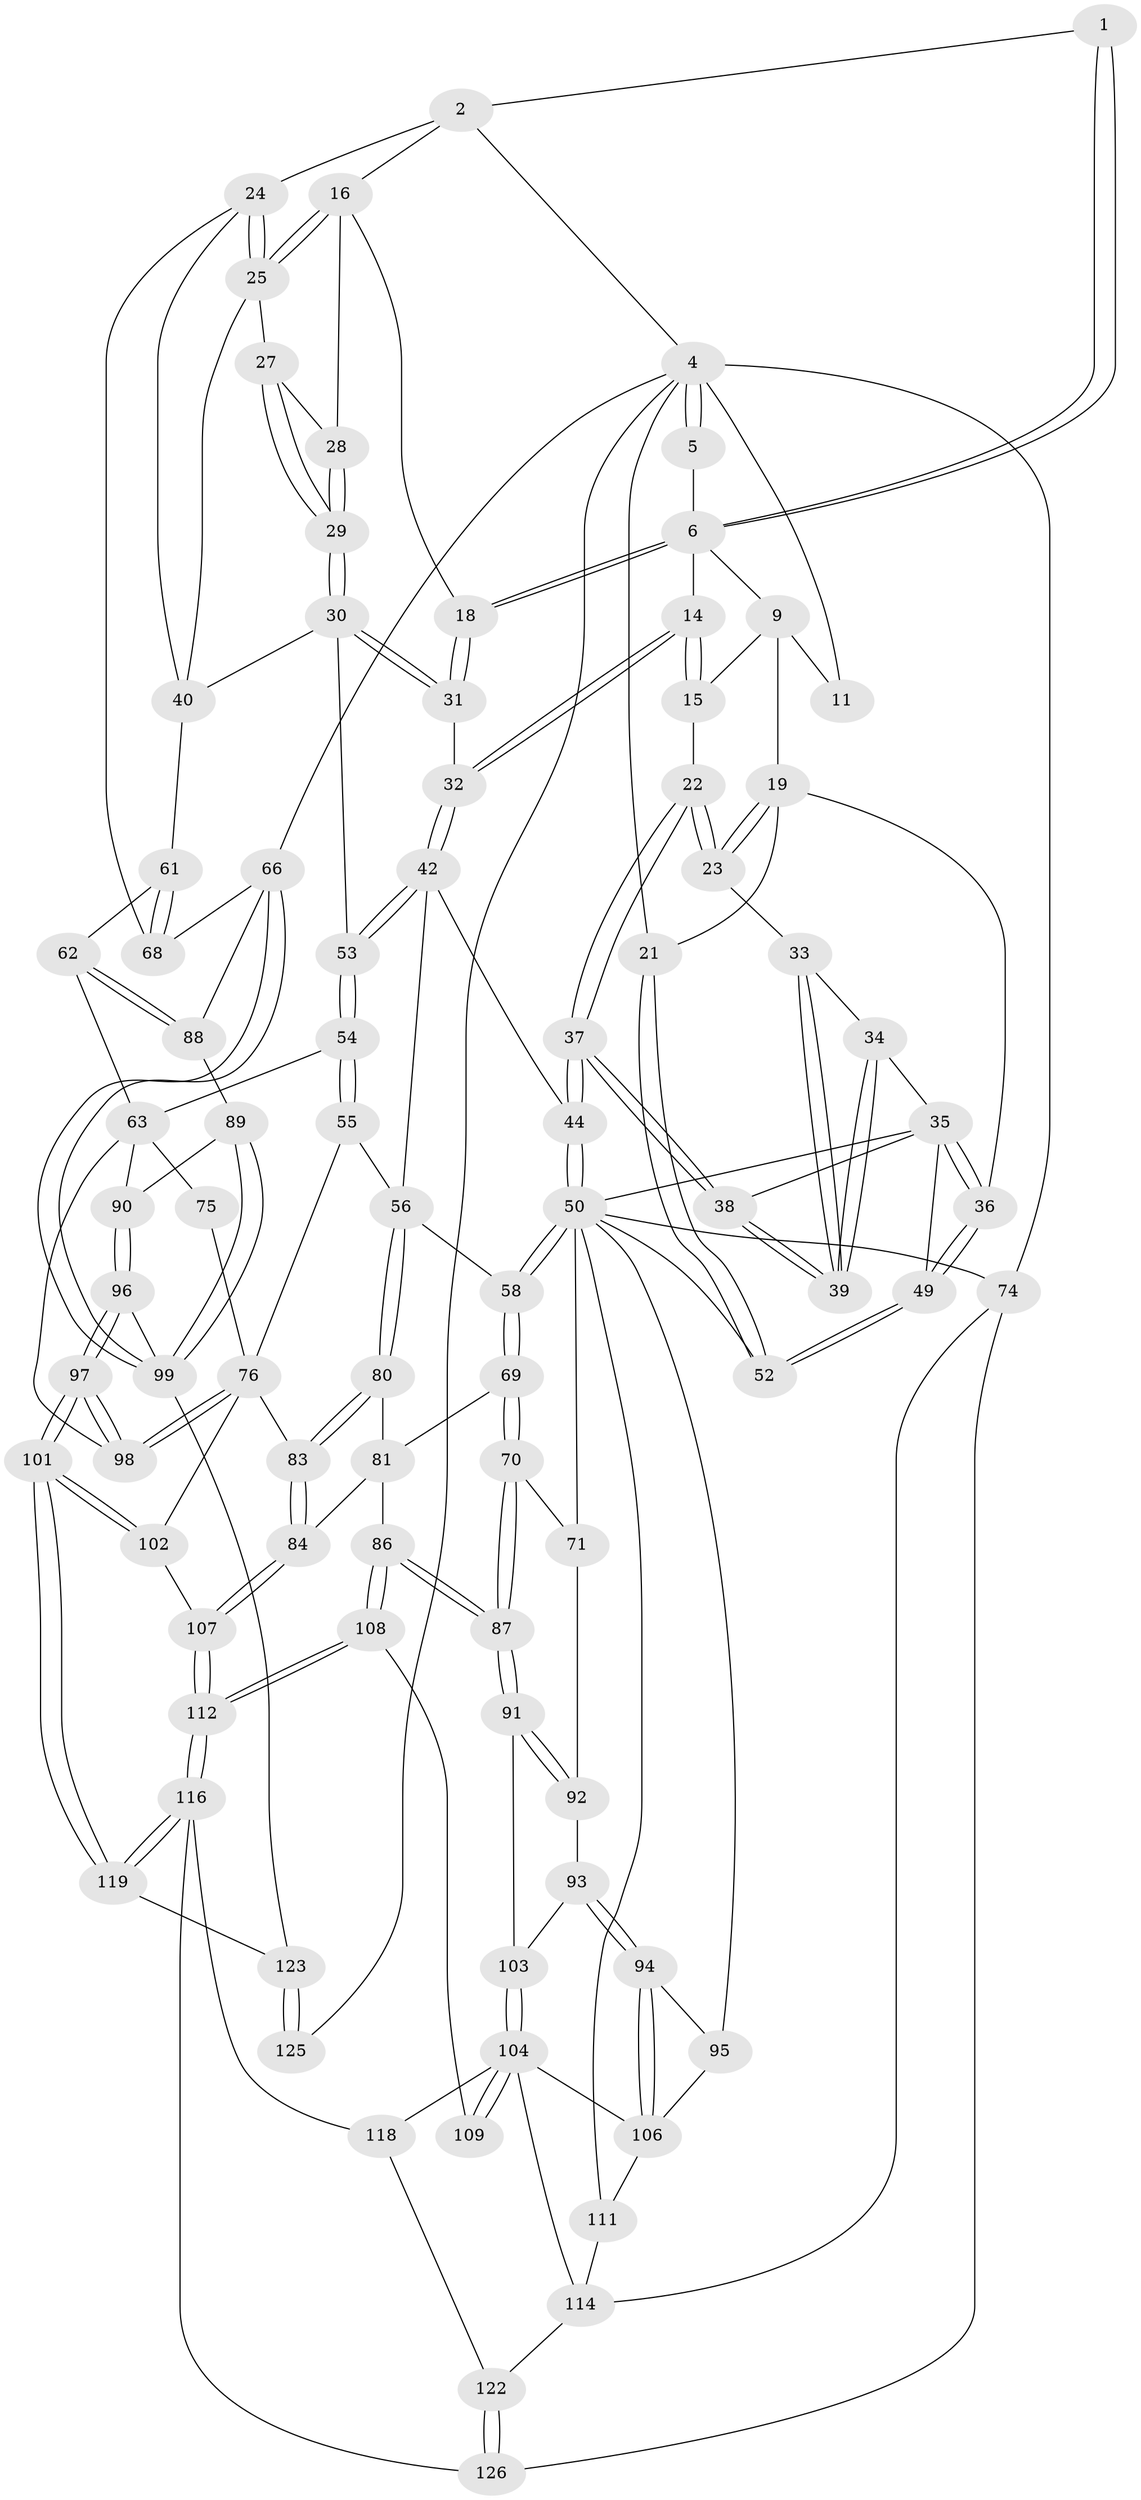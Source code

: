 // original degree distribution, {3: 0.023809523809523808, 4: 0.24603174603174602, 5: 0.48412698412698413, 6: 0.24603174603174602}
// Generated by graph-tools (version 1.1) at 2025/21/03/04/25 18:21:37]
// undirected, 88 vertices, 209 edges
graph export_dot {
graph [start="1"]
  node [color=gray90,style=filled];
  1 [pos="+0.7358410262294777+0"];
  2 [pos="+0.8222375771385758+0.09451151651975748",super="+3"];
  4 [pos="+1+0",super="+65+10"];
  5 [pos="+0.7167833376685082+0"];
  6 [pos="+0.6628976164480032+0.15313615616972198",super="+7"];
  9 [pos="+0.3464658109061611+0",super="+12"];
  11 [pos="+0.06244824590603887+0"];
  14 [pos="+0.4906942866715156+0.2361386088222153"];
  15 [pos="+0.33283447516811426+0.19237124123387164"];
  16 [pos="+0.7914261055971725+0.15724572921236718",super="+17"];
  18 [pos="+0.663425177360075+0.17631791550006828"];
  19 [pos="+0.157992843033499+0.17349345356106385",super="+20"];
  21 [pos="+0+0"];
  22 [pos="+0.2667801064880303+0.2486817908700202"];
  23 [pos="+0.16553119201975589+0.18545402821627316"];
  24 [pos="+1+0.18547193833077005",super="+46"];
  25 [pos="+0.9436296276340824+0.2307693916198737",super="+26"];
  27 [pos="+0.8275412892439369+0.24262708693807847"];
  28 [pos="+0.7817109613143541+0.17624770161800543"];
  29 [pos="+0.7745604355277982+0.29001215661267726"];
  30 [pos="+0.7514434932298942+0.34000182965902676",super="+41"];
  31 [pos="+0.6386727802964158+0.20831362830147382"];
  32 [pos="+0.502700949822388+0.2526278562792075"];
  33 [pos="+0.1600036214136792+0.23262406028846913"];
  34 [pos="+0.13523285487431563+0.2737617359696002"];
  35 [pos="+0.11987275494843508+0.29032299476122236",super="+45"];
  36 [pos="+0.04183498112563421+0.3140654737681981"];
  37 [pos="+0.26161202004934414+0.3041640004523345"];
  38 [pos="+0.19947796301339502+0.32137861277596314"];
  39 [pos="+0.18477024823284394+0.29572156575668507"];
  40 [pos="+0.7739414527202095+0.4049602980528406",super="+47"];
  42 [pos="+0.5024617939185441+0.25408517116275575",super="+43"];
  44 [pos="+0.3097854132508884+0.3614392919624142"];
  49 [pos="+0+0.35146665960137247"];
  50 [pos="+0.3012134047899552+0.4973227496649433",super="+51"];
  52 [pos="+0+0.43955028514114547"];
  53 [pos="+0.5846799353794926+0.40262624217870246"];
  54 [pos="+0.5402887913579456+0.5335625198395406"];
  55 [pos="+0.509310563630456+0.5460700622032162"];
  56 [pos="+0.4944467780886271+0.545087714809622",super="+57"];
  58 [pos="+0.3264619102915291+0.5261651854864915"];
  61 [pos="+0.8076432737665091+0.5289830953965861"];
  62 [pos="+0.7947451268990514+0.5536098807654171"];
  63 [pos="+0.7881280258014112+0.5634663118999622",super="+78+64"];
  66 [pos="+1+0.82137611291019",super="+67"];
  68 [pos="+1+0.514943394759362"];
  69 [pos="+0.30939093957852576+0.5838060445653934"];
  70 [pos="+0.2962674435162049+0.5986744318651279"];
  71 [pos="+0.09870938370211248+0.6351727304829732"];
  74 [pos="+0+1",super="+121"];
  75 [pos="+0.6180359823972492+0.6020690322672931"];
  76 [pos="+0.5613890339266302+0.7127198859728225",super="+77"];
  80 [pos="+0.43888058012226955+0.6806819173393063"];
  81 [pos="+0.34014411417836504+0.6260904809940548",super="+85"];
  83 [pos="+0.4527553459809275+0.7272906226430507"];
  84 [pos="+0.409250628184604+0.7610939814545481"];
  86 [pos="+0.2707091360695899+0.7822180689090201"];
  87 [pos="+0.25191932130673694+0.7232616832680776"];
  88 [pos="+0.9768120647701676+0.6736803479461169"];
  89 [pos="+0.9372730254481441+0.7070238198529543"];
  90 [pos="+0.7959188106599963+0.6091006140405572"];
  91 [pos="+0.24860224972802422+0.7227928469680663"];
  92 [pos="+0.1263440015320079+0.6675392492226063"];
  93 [pos="+0.1447525077159557+0.7471297264043755"];
  94 [pos="+0.11845640146196962+0.7693895744097666"];
  95 [pos="+0.0749264653214463+0.7653398593877788"];
  96 [pos="+0.8221580176426366+0.8157804574311468"];
  97 [pos="+0.6539516274042118+0.9078617049152604"];
  98 [pos="+0.631214253750033+0.7678365970565426"];
  99 [pos="+0.9096097867467777+0.8230754519994723",super="+100"];
  101 [pos="+0.653716963070626+0.9083023944453688"];
  102 [pos="+0.5285181237950654+0.8258911373607258"];
  103 [pos="+0.14944556286557864+0.7482296749555255"];
  104 [pos="+0.1946277000710029+0.8145393667308162",super="+105"];
  106 [pos="+0.13950490019800346+0.8140277604790199",super="+110"];
  107 [pos="+0.41979118858937736+0.8022357471416955"];
  108 [pos="+0.2676352980133777+0.7929510856917996"];
  109 [pos="+0.2266502580936359+0.8130550475540104"];
  111 [pos="+0.0573878614018632+0.8536666374510677"];
  112 [pos="+0.3715833605980898+0.9867425364380379"];
  114 [pos="+0.07569571743247198+0.8802461464535558",super="+120"];
  116 [pos="+0.39955384539726274+1",super="+117"];
  118 [pos="+0.19419465382504794+0.947603166127761"];
  119 [pos="+0.5904290069861986+1"];
  122 [pos="+0.1034056006167252+0.9363619390574781"];
  123 [pos="+0.9140157444491276+0.9118103600798937",super="+124"];
  125 [pos="+1+1"];
  126 [pos="+0+1"];
  1 -- 2;
  1 -- 6;
  1 -- 6;
  2 -- 16;
  2 -- 24;
  2 -- 4;
  4 -- 5;
  4 -- 5;
  4 -- 66;
  4 -- 125;
  4 -- 74 [weight=2];
  4 -- 11;
  4 -- 21;
  5 -- 6;
  6 -- 18;
  6 -- 18;
  6 -- 9;
  6 -- 14;
  9 -- 19;
  9 -- 11;
  9 -- 15;
  14 -- 15;
  14 -- 15;
  14 -- 32;
  14 -- 32;
  15 -- 22;
  16 -- 25;
  16 -- 25;
  16 -- 18;
  16 -- 28;
  18 -- 31;
  18 -- 31;
  19 -- 23;
  19 -- 23;
  19 -- 36;
  19 -- 21;
  21 -- 52;
  21 -- 52;
  22 -- 23;
  22 -- 23;
  22 -- 37;
  22 -- 37;
  23 -- 33;
  24 -- 25;
  24 -- 25;
  24 -- 40;
  24 -- 68;
  25 -- 40;
  25 -- 27;
  27 -- 28;
  27 -- 29;
  27 -- 29;
  28 -- 29;
  28 -- 29;
  29 -- 30;
  29 -- 30;
  30 -- 31;
  30 -- 31;
  30 -- 40;
  30 -- 53;
  31 -- 32;
  32 -- 42;
  32 -- 42;
  33 -- 34;
  33 -- 39;
  33 -- 39;
  34 -- 35;
  34 -- 39;
  34 -- 39;
  35 -- 36;
  35 -- 36;
  35 -- 49;
  35 -- 38;
  35 -- 50;
  36 -- 49;
  36 -- 49;
  37 -- 38;
  37 -- 38;
  37 -- 44;
  37 -- 44;
  38 -- 39;
  38 -- 39;
  40 -- 61;
  42 -- 53;
  42 -- 53;
  42 -- 44;
  42 -- 56;
  44 -- 50;
  44 -- 50;
  49 -- 52;
  49 -- 52;
  50 -- 58;
  50 -- 58;
  50 -- 52;
  50 -- 71;
  50 -- 74;
  50 -- 95;
  50 -- 111;
  53 -- 54;
  53 -- 54;
  54 -- 55;
  54 -- 55;
  54 -- 63;
  55 -- 56;
  55 -- 76;
  56 -- 80;
  56 -- 80;
  56 -- 58;
  58 -- 69;
  58 -- 69;
  61 -- 62;
  61 -- 68;
  61 -- 68;
  62 -- 63;
  62 -- 88;
  62 -- 88;
  63 -- 90;
  63 -- 75 [weight=2];
  63 -- 98;
  66 -- 99;
  66 -- 99;
  66 -- 88;
  66 -- 68;
  69 -- 70;
  69 -- 70;
  69 -- 81;
  70 -- 71;
  70 -- 87;
  70 -- 87;
  71 -- 92;
  74 -- 126;
  74 -- 114;
  75 -- 76;
  76 -- 98;
  76 -- 98;
  76 -- 83;
  76 -- 102;
  80 -- 81;
  80 -- 83;
  80 -- 83;
  81 -- 84;
  81 -- 86;
  83 -- 84;
  83 -- 84;
  84 -- 107;
  84 -- 107;
  86 -- 87;
  86 -- 87;
  86 -- 108;
  86 -- 108;
  87 -- 91;
  87 -- 91;
  88 -- 89;
  89 -- 90;
  89 -- 99;
  89 -- 99;
  90 -- 96;
  90 -- 96;
  91 -- 92;
  91 -- 92;
  91 -- 103;
  92 -- 93;
  93 -- 94;
  93 -- 94;
  93 -- 103;
  94 -- 95;
  94 -- 106;
  94 -- 106;
  95 -- 106;
  96 -- 97;
  96 -- 97;
  96 -- 99;
  97 -- 98;
  97 -- 98;
  97 -- 101;
  97 -- 101;
  99 -- 123;
  101 -- 102;
  101 -- 102;
  101 -- 119;
  101 -- 119;
  102 -- 107;
  103 -- 104;
  103 -- 104;
  104 -- 109 [weight=2];
  104 -- 109;
  104 -- 114;
  104 -- 118;
  104 -- 106;
  106 -- 111;
  107 -- 112;
  107 -- 112;
  108 -- 109;
  108 -- 112;
  108 -- 112;
  111 -- 114;
  112 -- 116;
  112 -- 116;
  114 -- 122;
  116 -- 119;
  116 -- 119;
  116 -- 118;
  116 -- 126;
  118 -- 122;
  119 -- 123;
  122 -- 126;
  122 -- 126;
  123 -- 125 [weight=2];
  123 -- 125;
}

